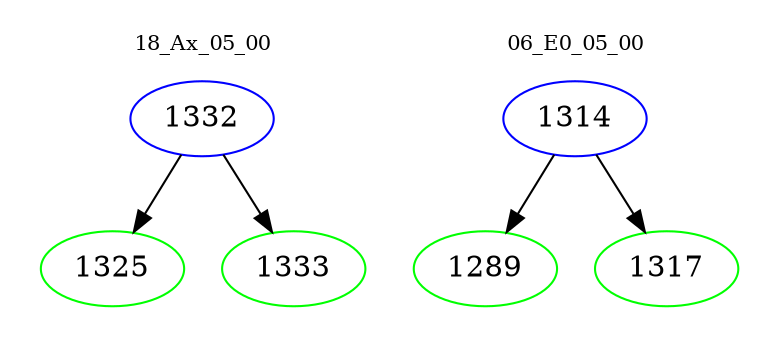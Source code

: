 digraph{
subgraph cluster_0 {
color = white
label = "18_Ax_05_00";
fontsize=10;
T0_1332 [label="1332", color="blue"]
T0_1332 -> T0_1325 [color="black"]
T0_1325 [label="1325", color="green"]
T0_1332 -> T0_1333 [color="black"]
T0_1333 [label="1333", color="green"]
}
subgraph cluster_1 {
color = white
label = "06_E0_05_00";
fontsize=10;
T1_1314 [label="1314", color="blue"]
T1_1314 -> T1_1289 [color="black"]
T1_1289 [label="1289", color="green"]
T1_1314 -> T1_1317 [color="black"]
T1_1317 [label="1317", color="green"]
}
}
